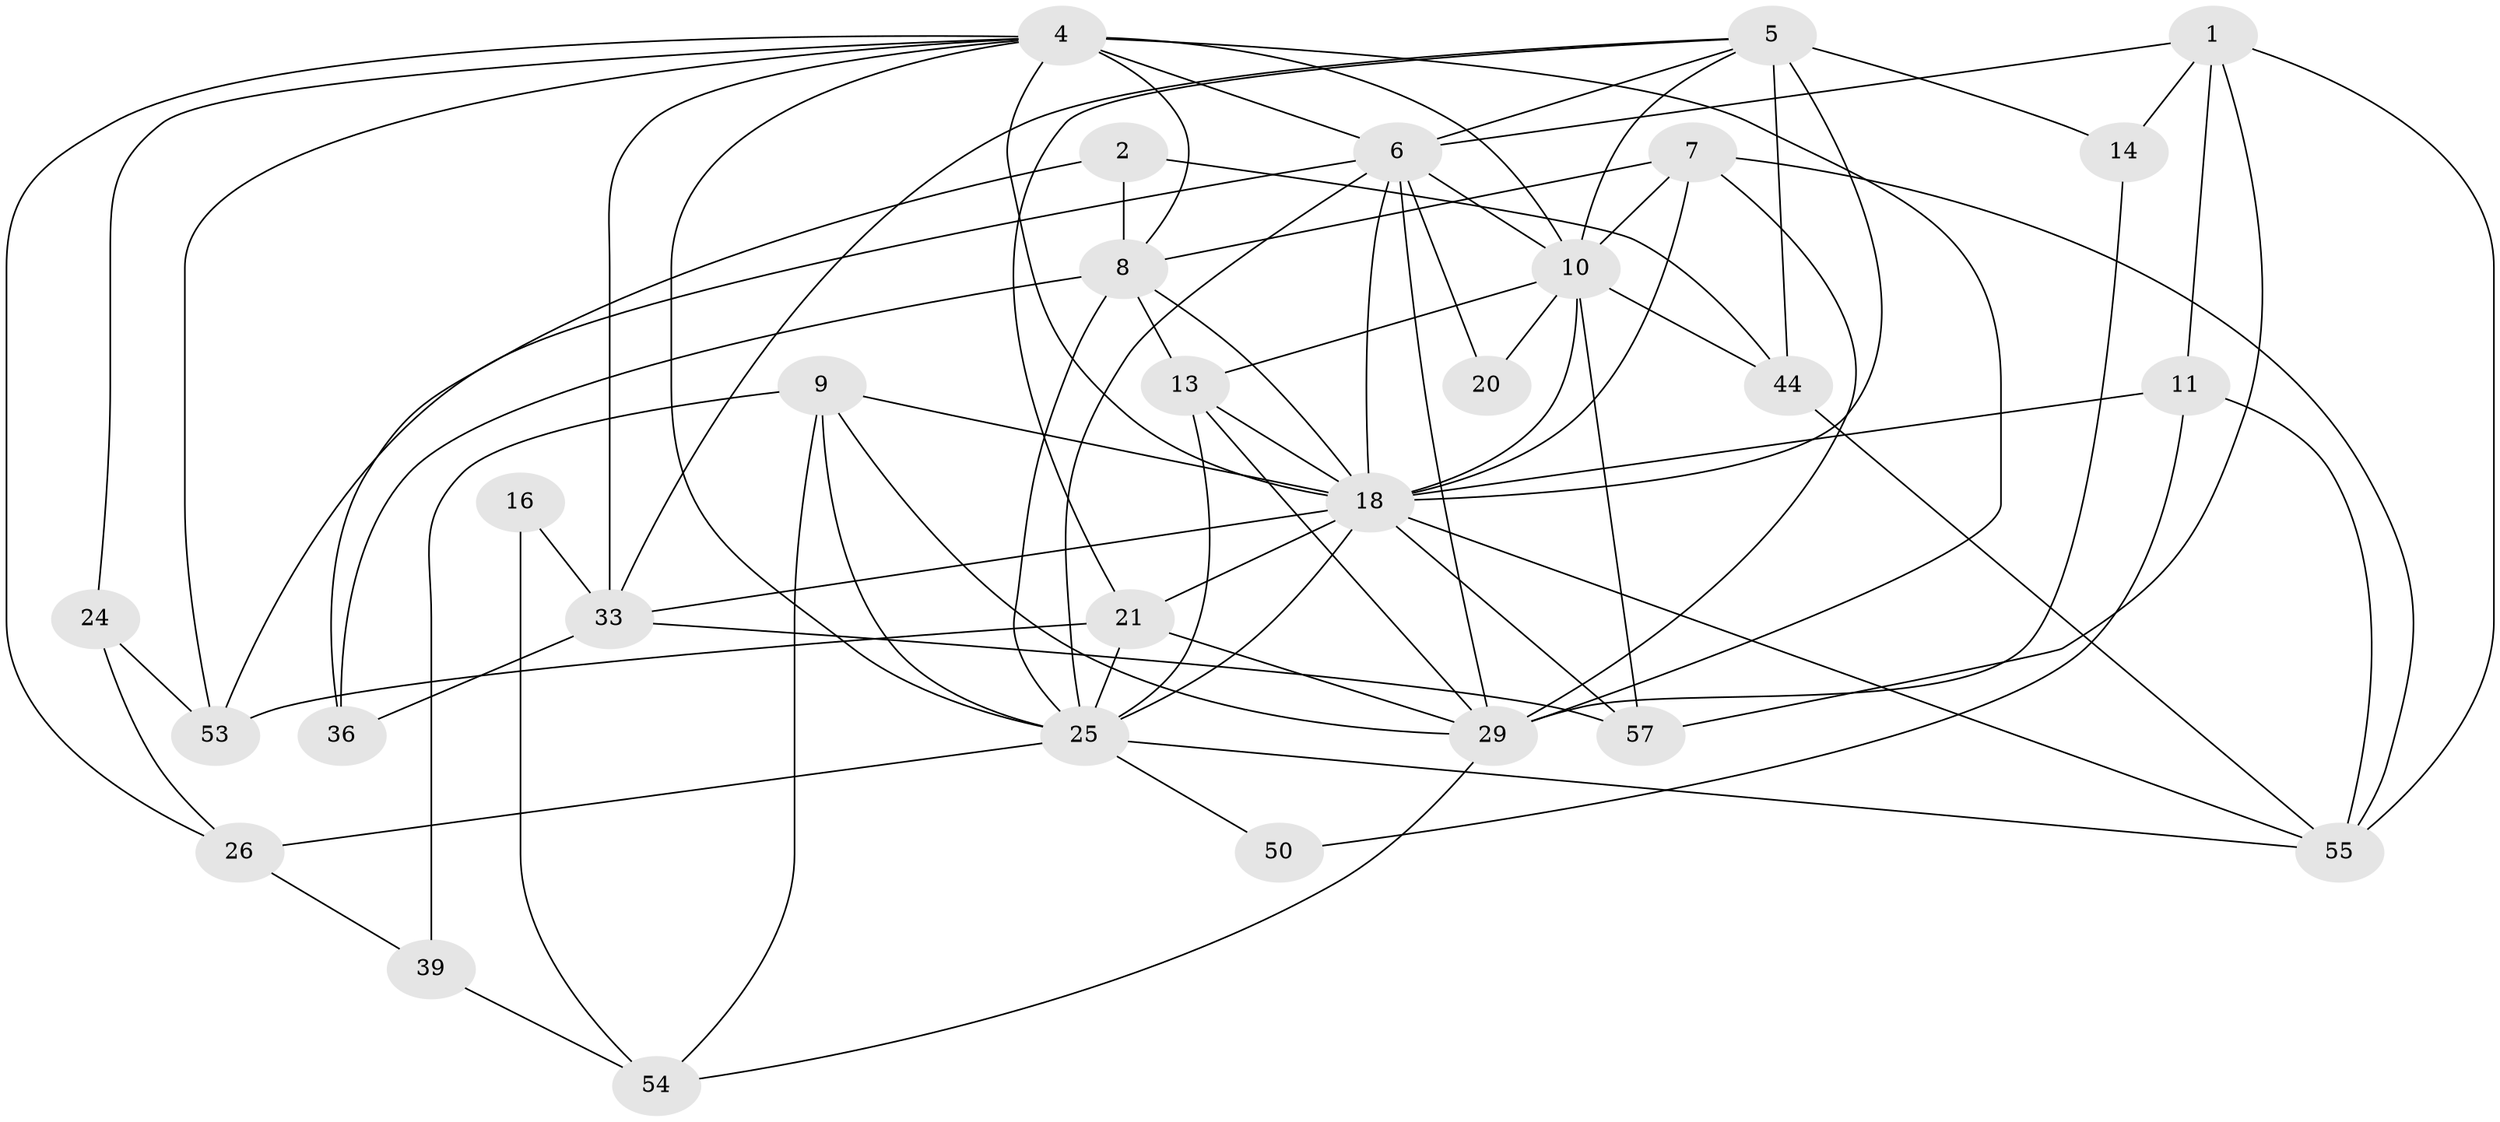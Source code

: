 // original degree distribution, {2: 0.15517241379310345, 3: 0.22413793103448276, 5: 0.1896551724137931, 4: 0.29310344827586204, 7: 0.034482758620689655, 6: 0.08620689655172414, 8: 0.017241379310344827}
// Generated by graph-tools (version 1.1) at 2025/15/03/09/25 04:15:11]
// undirected, 29 vertices, 78 edges
graph export_dot {
graph [start="1"]
  node [color=gray90,style=filled];
  1 [super="+3"];
  2;
  4 [super="+41+22+47"];
  5 [super="+19"];
  6 [super="+43+46"];
  7 [super="+17"];
  8 [super="+15+45"];
  9;
  10 [super="+12+32"];
  11 [super="+23"];
  13 [super="+58+40"];
  14 [super="+31"];
  16;
  18 [super="+52+27"];
  20;
  21;
  24;
  25 [super="+28+51"];
  26 [super="+30"];
  29 [super="+35+38"];
  33;
  36;
  39;
  44;
  50;
  53;
  54;
  55;
  57;
  1 -- 55;
  1 -- 14;
  1 -- 57;
  1 -- 11;
  1 -- 6;
  2 -- 36;
  2 -- 44;
  2 -- 8;
  4 -- 29 [weight=3];
  4 -- 6;
  4 -- 10;
  4 -- 25;
  4 -- 18;
  4 -- 33;
  4 -- 53;
  4 -- 8;
  4 -- 24;
  4 -- 26;
  5 -- 44;
  5 -- 33;
  5 -- 18 [weight=2];
  5 -- 6;
  5 -- 21;
  5 -- 14;
  5 -- 10;
  6 -- 18;
  6 -- 20;
  6 -- 29;
  6 -- 25;
  6 -- 53;
  6 -- 10;
  7 -- 55;
  7 -- 29;
  7 -- 8;
  7 -- 18;
  7 -- 10;
  8 -- 13;
  8 -- 25;
  8 -- 36;
  8 -- 18 [weight=2];
  9 -- 39;
  9 -- 54;
  9 -- 29;
  9 -- 25;
  9 -- 18;
  10 -- 44 [weight=2];
  10 -- 13;
  10 -- 18 [weight=2];
  10 -- 20;
  10 -- 57;
  11 -- 55 [weight=2];
  11 -- 50;
  11 -- 18;
  13 -- 25;
  13 -- 29;
  13 -- 18;
  14 -- 29;
  16 -- 33;
  16 -- 54;
  18 -- 33;
  18 -- 21;
  18 -- 55 [weight=2];
  18 -- 25;
  18 -- 57;
  21 -- 53;
  21 -- 25;
  21 -- 29;
  24 -- 53;
  24 -- 26;
  25 -- 50;
  25 -- 55;
  25 -- 26;
  26 -- 39;
  29 -- 54;
  33 -- 36;
  33 -- 57;
  39 -- 54;
  44 -- 55;
}
